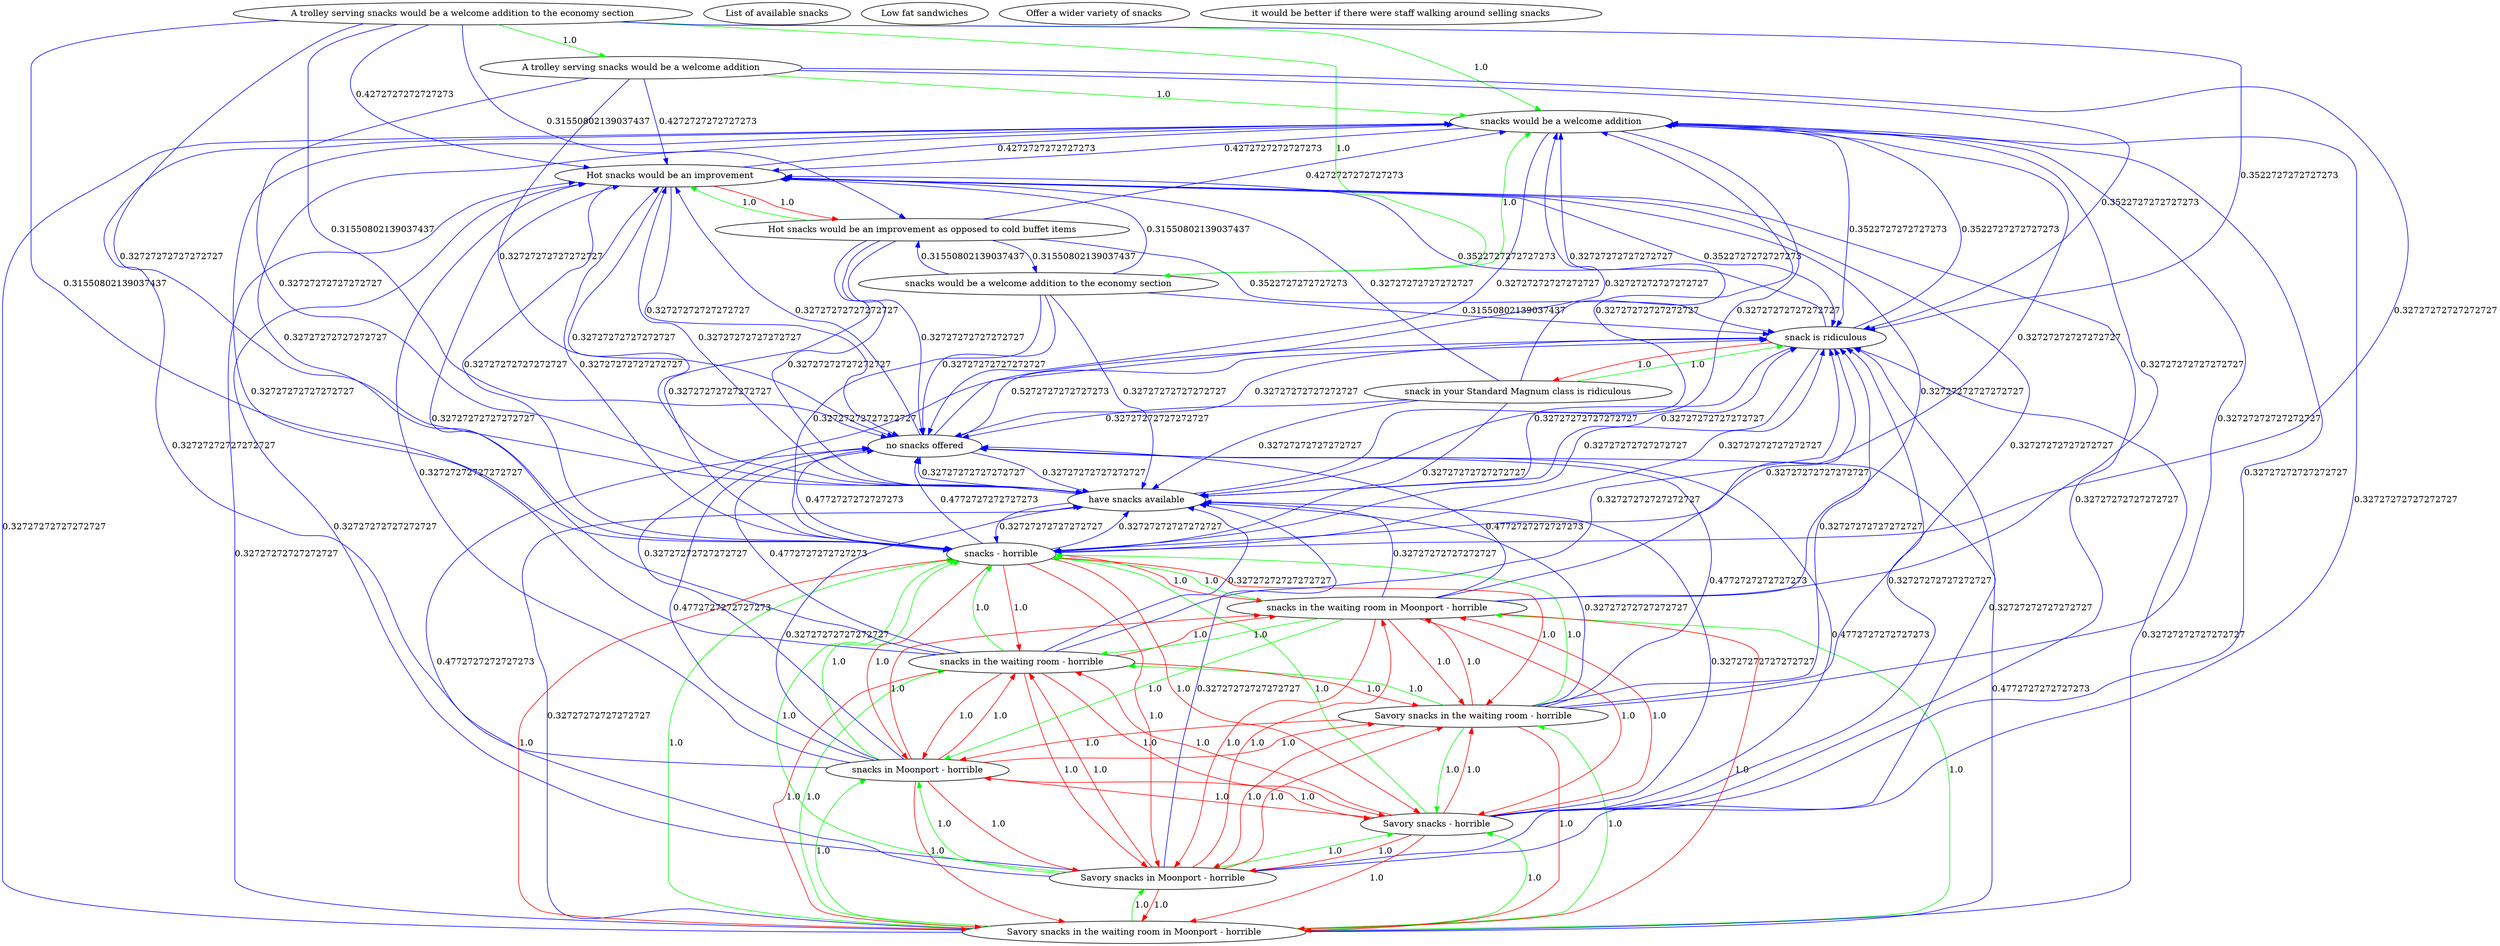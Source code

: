 digraph rawGraph {
"A trolley serving snacks would be a welcome addition to the economy section";"A trolley serving snacks would be a welcome addition";"snacks would be a welcome addition";"snacks would be a welcome addition to the economy section";"Hot snacks would be an improvement as opposed to cold buffet items";"Hot snacks would be an improvement";"List of available snacks";"Low fat sandwiches";"Offer a wider variety of snacks";"Savory snacks in the waiting room in Moonport - horrible";"Savory snacks in Moonport - horrible";"Savory snacks - horrible";"snacks - horrible";"snacks in Moonport - horrible";"Savory snacks in the waiting room - horrible";"snacks in the waiting room - horrible";"snacks in the waiting room in Moonport - horrible";"have snacks available";"it would be better if there were staff walking around selling snacks";"no snacks offered";"snack in your Standard Magnum class is ridiculous";"snack is ridiculous";"A trolley serving snacks would be a welcome addition to the economy section" -> "A trolley serving snacks would be a welcome addition" [label=1.0] [color=green]
"A trolley serving snacks would be a welcome addition" -> "snacks would be a welcome addition" [label=1.0] [color=green]
"A trolley serving snacks would be a welcome addition to the economy section" -> "snacks would be a welcome addition to the economy section" [label=1.0] [color=green]
"snacks would be a welcome addition to the economy section" -> "snacks would be a welcome addition" [label=1.0] [color=green]
"A trolley serving snacks would be a welcome addition to the economy section" -> "snacks would be a welcome addition" [label=1.0] [color=green]
"Hot snacks would be an improvement as opposed to cold buffet items" -> "Hot snacks would be an improvement" [label=1.0] [color=green]
"Hot snacks would be an improvement" -> "Hot snacks would be an improvement as opposed to cold buffet items" [label=1.0] [color=red]
"Hot snacks would be an improvement" -> "snacks would be a welcome addition" [label=0.4272727272727273] [color=blue]
"snacks would be a welcome addition" -> "Hot snacks would be an improvement" [label=0.4272727272727273] [color=blue]
"snacks would be a welcome addition to the economy section" -> "Hot snacks would be an improvement as opposed to cold buffet items" [label=0.31550802139037437] [color=blue]
"Hot snacks would be an improvement as opposed to cold buffet items" -> "snacks would be a welcome addition to the economy section" [label=0.31550802139037437] [color=blue]
"A trolley serving snacks would be a welcome addition to the economy section" -> "Hot snacks would be an improvement" [label=0.4272727272727273] [color=blue]
"snacks would be a welcome addition to the economy section" -> "Hot snacks would be an improvement" [label=0.31550802139037437] [color=blue]
"Hot snacks would be an improvement as opposed to cold buffet items" -> "snacks would be a welcome addition" [label=0.4272727272727273] [color=blue]
"Savory snacks in the waiting room in Moonport - horrible" -> "Savory snacks in Moonport - horrible" [label=1.0] [color=green]
"Savory snacks in Moonport - horrible" -> "Savory snacks - horrible" [label=1.0] [color=green]
"Savory snacks - horrible" -> "snacks - horrible" [label=1.0] [color=green]
"Savory snacks in Moonport - horrible" -> "snacks in Moonport - horrible" [label=1.0] [color=green]
"snacks in Moonport - horrible" -> "snacks - horrible" [label=1.0] [color=green]
"Savory snacks in the waiting room in Moonport - horrible" -> "Savory snacks in the waiting room - horrible" [label=1.0] [color=green]
"Savory snacks in the waiting room - horrible" -> "Savory snacks - horrible" [label=1.0] [color=green]
"Savory snacks in the waiting room - horrible" -> "snacks in the waiting room - horrible" [label=1.0] [color=green]
"snacks in the waiting room - horrible" -> "snacks - horrible" [label=1.0] [color=green]
"Savory snacks in the waiting room in Moonport - horrible" -> "snacks in the waiting room in Moonport - horrible" [label=1.0] [color=green]
"snacks in the waiting room in Moonport - horrible" -> "snacks in Moonport - horrible" [label=1.0] [color=green]
"snacks in the waiting room in Moonport - horrible" -> "snacks in the waiting room - horrible" [label=1.0] [color=green]
"Savory snacks in the waiting room in Moonport - horrible" -> "snacks in the waiting room - horrible" [label=1.0] [color=green]
"Savory snacks in the waiting room in Moonport - horrible" -> "snacks in Moonport - horrible" [label=1.0] [color=green]
"Savory snacks in the waiting room in Moonport - horrible" -> "Savory snacks - horrible" [label=1.0] [color=green]
"Savory snacks in Moonport - horrible" -> "snacks - horrible" [label=1.0] [color=green]
"Savory snacks in the waiting room - horrible" -> "snacks - horrible" [label=1.0] [color=green]
"snacks in the waiting room in Moonport - horrible" -> "snacks - horrible" [label=1.0] [color=green]
"Savory snacks in the waiting room in Moonport - horrible" -> "snacks - horrible" [label=1.0] [color=green]
"Savory snacks in Moonport - horrible" -> "Savory snacks in the waiting room in Moonport - horrible" [label=1.0] [color=red]
"Savory snacks in Moonport - horrible" -> "Savory snacks in the waiting room - horrible" [label=1.0] [color=red]
"Savory snacks in Moonport - horrible" -> "snacks in the waiting room - horrible" [label=1.0] [color=red]
"Savory snacks in Moonport - horrible" -> "snacks in the waiting room in Moonport - horrible" [label=1.0] [color=red]
"Savory snacks - horrible" -> "Savory snacks in the waiting room in Moonport - horrible" [label=1.0] [color=red]
"Savory snacks - horrible" -> "Savory snacks in Moonport - horrible" [label=1.0] [color=red]
"Savory snacks - horrible" -> "snacks in Moonport - horrible" [label=1.0] [color=red]
"Savory snacks - horrible" -> "Savory snacks in the waiting room - horrible" [label=1.0] [color=red]
"Savory snacks - horrible" -> "snacks in the waiting room - horrible" [label=1.0] [color=red]
"Savory snacks - horrible" -> "snacks in the waiting room in Moonport - horrible" [label=1.0] [color=red]
"snacks - horrible" -> "Savory snacks in the waiting room in Moonport - horrible" [label=1.0] [color=red]
"snacks - horrible" -> "Savory snacks in Moonport - horrible" [label=1.0] [color=red]
"snacks - horrible" -> "Savory snacks - horrible" [label=1.0] [color=red]
"snacks - horrible" -> "snacks in Moonport - horrible" [label=1.0] [color=red]
"snacks - horrible" -> "Savory snacks in the waiting room - horrible" [label=1.0] [color=red]
"snacks - horrible" -> "snacks in the waiting room - horrible" [label=1.0] [color=red]
"snacks - horrible" -> "snacks in the waiting room in Moonport - horrible" [label=1.0] [color=red]
"snacks in Moonport - horrible" -> "Savory snacks in the waiting room in Moonport - horrible" [label=1.0] [color=red]
"snacks in Moonport - horrible" -> "Savory snacks in Moonport - horrible" [label=1.0] [color=red]
"snacks in Moonport - horrible" -> "Savory snacks - horrible" [label=1.0] [color=red]
"snacks in Moonport - horrible" -> "Savory snacks in the waiting room - horrible" [label=1.0] [color=red]
"snacks in Moonport - horrible" -> "snacks in the waiting room - horrible" [label=1.0] [color=red]
"snacks in Moonport - horrible" -> "snacks in the waiting room in Moonport - horrible" [label=1.0] [color=red]
"Savory snacks in the waiting room - horrible" -> "Savory snacks in the waiting room in Moonport - horrible" [label=1.0] [color=red]
"Savory snacks in the waiting room - horrible" -> "Savory snacks in Moonport - horrible" [label=1.0] [color=red]
"Savory snacks in the waiting room - horrible" -> "snacks in Moonport - horrible" [label=1.0] [color=red]
"Savory snacks in the waiting room - horrible" -> "snacks in the waiting room in Moonport - horrible" [label=1.0] [color=red]
"snacks in the waiting room - horrible" -> "Savory snacks in the waiting room in Moonport - horrible" [label=1.0] [color=red]
"snacks in the waiting room - horrible" -> "Savory snacks in Moonport - horrible" [label=1.0] [color=red]
"snacks in the waiting room - horrible" -> "Savory snacks - horrible" [label=1.0] [color=red]
"snacks in the waiting room - horrible" -> "snacks in Moonport - horrible" [label=1.0] [color=red]
"snacks in the waiting room - horrible" -> "Savory snacks in the waiting room - horrible" [label=1.0] [color=red]
"snacks in the waiting room - horrible" -> "snacks in the waiting room in Moonport - horrible" [label=1.0] [color=red]
"snacks in the waiting room in Moonport - horrible" -> "Savory snacks in the waiting room in Moonport - horrible" [label=1.0] [color=red]
"snacks in the waiting room in Moonport - horrible" -> "Savory snacks in Moonport - horrible" [label=1.0] [color=red]
"snacks in the waiting room in Moonport - horrible" -> "Savory snacks - horrible" [label=1.0] [color=red]
"snacks in the waiting room in Moonport - horrible" -> "Savory snacks in the waiting room - horrible" [label=1.0] [color=red]
"snacks - horrible" -> "have snacks available" [label=0.32727272727272727] [color=blue]
"have snacks available" -> "snacks - horrible" [label=0.32727272727272727] [color=blue]
"no snacks offered" -> "have snacks available" [label=0.32727272727272727] [color=blue]
"have snacks available" -> "no snacks offered" [label=0.32727272727272727] [color=blue]
"no snacks offered" -> "snacks - horrible" [label=0.4772727272727273] [color=blue]
"snacks - horrible" -> "no snacks offered" [label=0.4772727272727273] [color=blue]
"snack in your Standard Magnum class is ridiculous" -> "snack is ridiculous" [label=1.0] [color=green]
"snack is ridiculous" -> "snack in your Standard Magnum class is ridiculous" [label=1.0] [color=red]
"no snacks offered" -> "snack is ridiculous" [label=0.5272727272727273] [color=blue]
"snack is ridiculous" -> "no snacks offered" [label=0.32727272727272727] [color=blue]
"Hot snacks would be an improvement" -> "snack is ridiculous" [label=0.3522727272727273] [color=blue]
"snack is ridiculous" -> "Hot snacks would be an improvement" [label=0.3522727272727273] [color=blue]
"snacks - horrible" -> "snack is ridiculous" [label=0.32727272727272727] [color=blue]
"snack is ridiculous" -> "snacks - horrible" [label=0.32727272727272727] [color=blue]
"snack is ridiculous" -> "snacks would be a welcome addition" [label=0.3522727272727273] [color=blue]
"snacks would be a welcome addition" -> "snack is ridiculous" [label=0.3522727272727273] [color=blue]
"A trolley serving snacks would be a welcome addition to the economy section" -> "Hot snacks would be an improvement as opposed to cold buffet items" [label=0.31550802139037437] [color=blue]
"A trolley serving snacks would be a welcome addition to the economy section" -> "snack is ridiculous" [label=0.3522727272727273] [color=blue]
"A trolley serving snacks would be a welcome addition" -> "Hot snacks would be an improvement" [label=0.4272727272727273] [color=blue]
"A trolley serving snacks would be a welcome addition" -> "snack is ridiculous" [label=0.3522727272727273] [color=blue]
"snacks would be a welcome addition" -> "no snacks offered" [label=0.32727272727272727] [color=blue]
"snacks would be a welcome addition" -> "snacks - horrible" [label=0.32727272727272727] [color=blue]
"snacks would be a welcome addition to the economy section" -> "no snacks offered" [label=0.32727272727272727] [color=blue]
"snacks would be a welcome addition to the economy section" -> "snack is ridiculous" [label=0.31550802139037437] [color=blue]
"snacks would be a welcome addition to the economy section" -> "snacks - horrible" [label=0.32727272727272727] [color=blue]
"Hot snacks would be an improvement as opposed to cold buffet items" -> "no snacks offered" [label=0.32727272727272727] [color=blue]
"Hot snacks would be an improvement as opposed to cold buffet items" -> "snack is ridiculous" [label=0.3522727272727273] [color=blue]
"Hot snacks would be an improvement as opposed to cold buffet items" -> "snacks - horrible" [label=0.32727272727272727] [color=blue]
"Hot snacks would be an improvement" -> "no snacks offered" [label=0.32727272727272727] [color=blue]
"Hot snacks would be an improvement" -> "snacks - horrible" [label=0.32727272727272727] [color=blue]
"Savory snacks in the waiting room in Moonport - horrible" -> "no snacks offered" [label=0.4772727272727273] [color=blue]
"Savory snacks in the waiting room in Moonport - horrible" -> "snack is ridiculous" [label=0.32727272727272727] [color=blue]
"Savory snacks in the waiting room in Moonport - horrible" -> "have snacks available" [label=0.32727272727272727] [color=blue]
"Savory snacks in Moonport - horrible" -> "no snacks offered" [label=0.4772727272727273] [color=blue]
"Savory snacks in Moonport - horrible" -> "snack is ridiculous" [label=0.32727272727272727] [color=blue]
"Savory snacks in Moonport - horrible" -> "have snacks available" [label=0.32727272727272727] [color=blue]
"Savory snacks - horrible" -> "no snacks offered" [label=0.4772727272727273] [color=blue]
"Savory snacks - horrible" -> "snack is ridiculous" [label=0.32727272727272727] [color=blue]
"Savory snacks - horrible" -> "have snacks available" [label=0.32727272727272727] [color=blue]
"snacks - horrible" -> "Hot snacks would be an improvement" [label=0.32727272727272727] [color=blue]
"snacks - horrible" -> "snacks would be a welcome addition" [label=0.32727272727272727] [color=blue]
"snacks in Moonport - horrible" -> "no snacks offered" [label=0.4772727272727273] [color=blue]
"snacks in Moonport - horrible" -> "Hot snacks would be an improvement" [label=0.32727272727272727] [color=blue]
"snacks in Moonport - horrible" -> "snack is ridiculous" [label=0.32727272727272727] [color=blue]
"snacks in Moonport - horrible" -> "have snacks available" [label=0.32727272727272727] [color=blue]
"snacks in Moonport - horrible" -> "snacks would be a welcome addition" [label=0.32727272727272727] [color=blue]
"Savory snacks in the waiting room - horrible" -> "no snacks offered" [label=0.4772727272727273] [color=blue]
"Savory snacks in the waiting room - horrible" -> "Hot snacks would be an improvement" [label=0.32727272727272727] [color=blue]
"Savory snacks in the waiting room - horrible" -> "snack is ridiculous" [label=0.32727272727272727] [color=blue]
"Savory snacks in the waiting room - horrible" -> "have snacks available" [label=0.32727272727272727] [color=blue]
"Savory snacks in the waiting room - horrible" -> "snacks would be a welcome addition" [label=0.32727272727272727] [color=blue]
"snacks in the waiting room - horrible" -> "no snacks offered" [label=0.4772727272727273] [color=blue]
"snacks in the waiting room - horrible" -> "Hot snacks would be an improvement" [label=0.32727272727272727] [color=blue]
"snacks in the waiting room - horrible" -> "snack is ridiculous" [label=0.32727272727272727] [color=blue]
"snacks in the waiting room - horrible" -> "have snacks available" [label=0.32727272727272727] [color=blue]
"snacks in the waiting room - horrible" -> "snacks would be a welcome addition" [label=0.32727272727272727] [color=blue]
"snacks in the waiting room in Moonport - horrible" -> "no snacks offered" [label=0.4772727272727273] [color=blue]
"snacks in the waiting room in Moonport - horrible" -> "Hot snacks would be an improvement" [label=0.32727272727272727] [color=blue]
"snacks in the waiting room in Moonport - horrible" -> "snack is ridiculous" [label=0.32727272727272727] [color=blue]
"snacks in the waiting room in Moonport - horrible" -> "have snacks available" [label=0.32727272727272727] [color=blue]
"snacks in the waiting room in Moonport - horrible" -> "snacks would be a welcome addition" [label=0.32727272727272727] [color=blue]
"have snacks available" -> "Hot snacks would be an improvement" [label=0.32727272727272727] [color=blue]
"have snacks available" -> "snack is ridiculous" [label=0.32727272727272727] [color=blue]
"have snacks available" -> "snacks would be a welcome addition" [label=0.32727272727272727] [color=blue]
"no snacks offered" -> "Hot snacks would be an improvement" [label=0.32727272727272727] [color=blue]
"no snacks offered" -> "snacks would be a welcome addition" [label=0.32727272727272727] [color=blue]
"snack in your Standard Magnum class is ridiculous" -> "no snacks offered" [label=0.32727272727272727] [color=blue]
"snack in your Standard Magnum class is ridiculous" -> "Hot snacks would be an improvement" [label=0.32727272727272727] [color=blue]
"snack in your Standard Magnum class is ridiculous" -> "snacks - horrible" [label=0.32727272727272727] [color=blue]
"snack in your Standard Magnum class is ridiculous" -> "snacks would be a welcome addition" [label=0.32727272727272727] [color=blue]
"snack is ridiculous" -> "have snacks available" [label=0.32727272727272727] [color=blue]
"A trolley serving snacks would be a welcome addition to the economy section" -> "no snacks offered" [label=0.31550802139037437] [color=blue]
"A trolley serving snacks would be a welcome addition to the economy section" -> "have snacks available" [label=0.32727272727272727] [color=blue]
"A trolley serving snacks would be a welcome addition to the economy section" -> "snacks - horrible" [label=0.31550802139037437] [color=blue]
"A trolley serving snacks would be a welcome addition" -> "no snacks offered" [label=0.32727272727272727] [color=blue]
"A trolley serving snacks would be a welcome addition" -> "have snacks available" [label=0.32727272727272727] [color=blue]
"A trolley serving snacks would be a welcome addition" -> "snacks - horrible" [label=0.32727272727272727] [color=blue]
"snacks would be a welcome addition" -> "have snacks available" [label=0.32727272727272727] [color=blue]
"snacks would be a welcome addition to the economy section" -> "have snacks available" [label=0.32727272727272727] [color=blue]
"Hot snacks would be an improvement as opposed to cold buffet items" -> "have snacks available" [label=0.32727272727272727] [color=blue]
"Hot snacks would be an improvement" -> "have snacks available" [label=0.32727272727272727] [color=blue]
"Savory snacks in the waiting room in Moonport - horrible" -> "Hot snacks would be an improvement" [label=0.32727272727272727] [color=blue]
"Savory snacks in the waiting room in Moonport - horrible" -> "snacks would be a welcome addition" [label=0.32727272727272727] [color=blue]
"Savory snacks in Moonport - horrible" -> "Hot snacks would be an improvement" [label=0.32727272727272727] [color=blue]
"Savory snacks in Moonport - horrible" -> "snacks would be a welcome addition" [label=0.32727272727272727] [color=blue]
"Savory snacks - horrible" -> "Hot snacks would be an improvement" [label=0.32727272727272727] [color=blue]
"Savory snacks - horrible" -> "snacks would be a welcome addition" [label=0.32727272727272727] [color=blue]
"snack in your Standard Magnum class is ridiculous" -> "have snacks available" [label=0.32727272727272727] [color=blue]
}